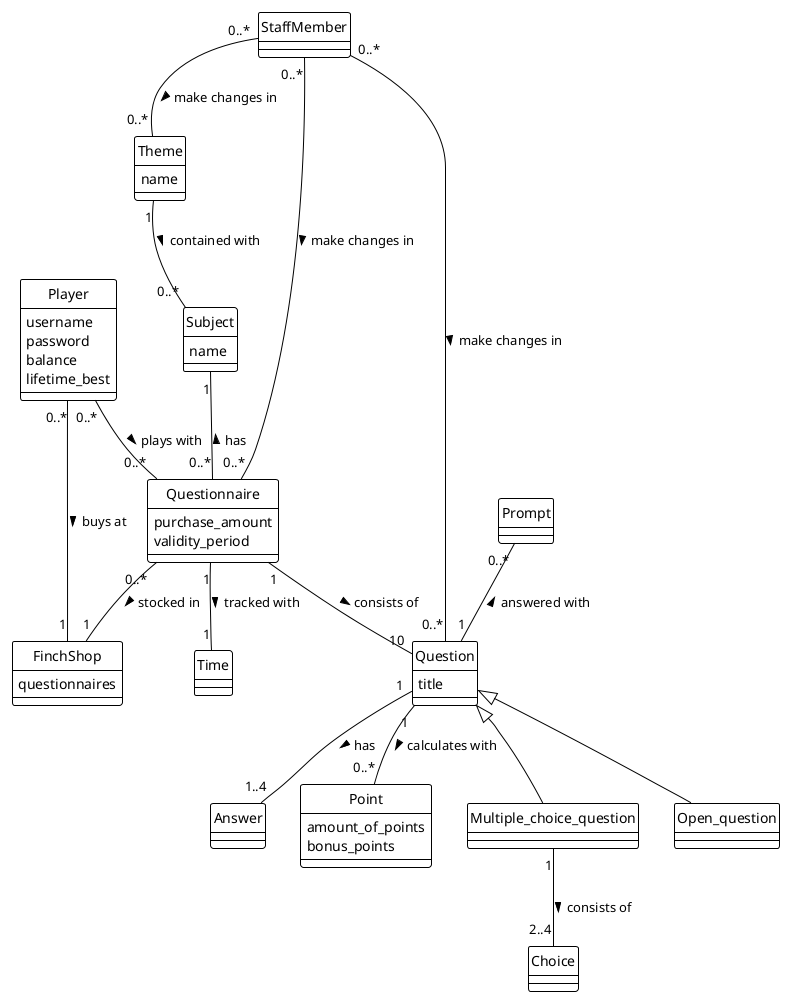 @startuml
!theme plain
skinparam style strictuml

class Player {
  username
  password
  balance
  lifetime_best
}

class Theme {
	name
}

class Questionnaire {
  purchase_amount
  validity_period
}

class Question {
  title
}

class Answer {

}

class FinchShop {
  questionnaires
}

class StaffMember {

}

class Point {
  amount_of_points
  bonus_points
}

class Time {

}

class Subject {
  name
}

class Prompt {
}

class Multiple_choice_question {
}

class Choice {
}

class Open_question {
}


Player "0..*" -- "0..*" Questionnaire : plays with >
Player "0..*" -- "1" FinchShop : buys at >
Subject "1" -- "0..*" Questionnaire : has <
Theme "1" -- "0..*" Subject : contained with >
Questionnaire "1" -- "10" Question : consists of >
Questionnaire "0..*" -- "1" FinchShop : stocked in >
Question "1" -- "0..*" Point : calculates with >
Questionnaire "1" -- "1" Time : tracked with >
StaffMember "0..*" -- "0..*" Questionnaire : make changes in >
StaffMember "0..*" -- "0..*" Question : make changes in >
StaffMember "0..*" -- "0..*" Theme : make changes in >
Prompt "0..*" -- "1" Question : answered with <
Question <|-- Multiple_choice_question
Multiple_choice_question "1" -- "2..4" Choice : consists of >
Question <|-- Open_question
Question "1" -- "1..4" Answer : has >
@enduml